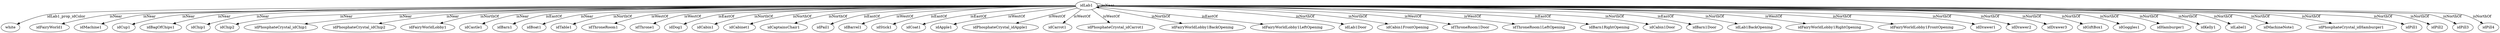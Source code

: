 digraph  {
idLab1 [node_type=entity_node];
white [node_type=property_node];
idFairyWorld1 [node_type=entity_node];
idMachine1 [node_type=entity_node];
idCup1 [node_type=entity_node];
idBagOfChips1 [node_type=entity_node];
idChip1 [node_type=entity_node];
idChip2 [node_type=entity_node];
idPhosphateCrystal_idChip1 [node_type=entity_node];
idPhosphateCrystal_idChip2 [node_type=entity_node];
idFairyWorldLobby1 [node_type=entity_node];
idCastle1 [node_type=entity_node];
idBarn1 [node_type=entity_node];
idBoat1 [node_type=entity_node];
idTable1 [node_type=entity_node];
idThroneRoom1 [node_type=entity_node];
idThrone1 [node_type=entity_node];
idDog1 [node_type=entity_node];
idCabin1 [node_type=entity_node];
idCabinet1 [node_type=entity_node];
idCaptainsChair1 [node_type=entity_node];
idPail1 [node_type=entity_node];
idBarrel1 [node_type=entity_node];
idStick1 [node_type=entity_node];
idCoat1 [node_type=entity_node];
idApple1 [node_type=entity_node];
idPhosphateCrystal_idApple1 [node_type=entity_node];
idCarrot1 [node_type=entity_node];
idPhosphateCrystal_idCarrot1 [node_type=entity_node];
idFairyWorldLobby1BackOpening [node_type=entity_node];
idFairyWorldLobby1LeftOpening [node_type=entity_node];
idLab1Door [node_type=entity_node];
idCabin1FrontOpening [node_type=entity_node];
idThroneRoom1Door [node_type=entity_node];
idThroneRoom1LeftOpening [node_type=entity_node];
idBarn1RightOpening [node_type=entity_node];
idCabin1Door [node_type=entity_node];
idBarn1Door [node_type=entity_node];
idLab1BackOpening [node_type=entity_node];
idFairyWorldLobby1RightOpening [node_type=entity_node];
idFairyWorldLobby1FrontOpening [node_type=entity_node];
idDrawer1 [node_type=entity_node];
idDrawer2 [node_type=entity_node];
idDrawer3 [node_type=entity_node];
idGiftBox1 [node_type=entity_node];
idGoggles1 [node_type=entity_node];
idHamburger1 [node_type=entity_node];
idKelly1 [node_type=entity_node];
idLabel1 [node_type=entity_node];
idMachineNote1 [node_type=entity_node];
idPhosphateCrystal_idHamburger1 [node_type=entity_node];
idPill1 [node_type=entity_node];
idPill2 [node_type=entity_node];
idPill3 [node_type=entity_node];
idPill4 [node_type=entity_node];
idLab1 -> white  [edge_type=property, label=idLab1_prop_idColor];
idLab1 -> idFairyWorld1  [edge_type=relationship, label=isNear];
idLab1 -> idMachine1  [edge_type=relationship, label=isNear];
idLab1 -> idCup1  [edge_type=relationship, label=isNear];
idLab1 -> idBagOfChips1  [edge_type=relationship, label=isNear];
idLab1 -> idChip1  [edge_type=relationship, label=isNear];
idLab1 -> idChip2  [edge_type=relationship, label=isNear];
idLab1 -> idPhosphateCrystal_idChip1  [edge_type=relationship, label=isNear];
idLab1 -> idPhosphateCrystal_idChip2  [edge_type=relationship, label=isNear];
idLab1 -> idFairyWorldLobby1  [edge_type=relationship, label=isNorthOf];
idLab1 -> idCastle1  [edge_type=relationship, label=isNear];
idLab1 -> idBarn1  [edge_type=relationship, label=isEastOf];
idLab1 -> idBoat1  [edge_type=relationship, label=isNear];
idLab1 -> idLab1  [edge_type=relationship, label=isNear];
idLab1 -> idTable1  [edge_type=relationship, label=isNorthOf];
idLab1 -> idThroneRoom1  [edge_type=relationship, label=isWestOf];
idLab1 -> idThrone1  [edge_type=relationship, label=isWestOf];
idLab1 -> idDog1  [edge_type=relationship, label=isEastOf];
idLab1 -> idCabin1  [edge_type=relationship, label=isNorthOf];
idLab1 -> idCabinet1  [edge_type=relationship, label=isNorthOf];
idLab1 -> idCaptainsChair1  [edge_type=relationship, label=isNorthOf];
idLab1 -> idPail1  [edge_type=relationship, label=isEastOf];
idLab1 -> idBarrel1  [edge_type=relationship, label=isWestOf];
idLab1 -> idStick1  [edge_type=relationship, label=isEastOf];
idLab1 -> idCoat1  [edge_type=relationship, label=isEastOf];
idLab1 -> idApple1  [edge_type=relationship, label=isWestOf];
idLab1 -> idPhosphateCrystal_idApple1  [edge_type=relationship, label=isWestOf];
idLab1 -> idCarrot1  [edge_type=relationship, label=isWestOf];
idLab1 -> idPhosphateCrystal_idCarrot1  [edge_type=relationship, label=isWestOf];
idLab1 -> idFairyWorldLobby1BackOpening  [edge_type=relationship, label=isNorthOf];
idLab1 -> idFairyWorldLobby1LeftOpening  [edge_type=relationship, label=isEastOf];
idLab1 -> idLab1Door  [edge_type=relationship, label=isNorthOf];
idLab1 -> idCabin1FrontOpening  [edge_type=relationship, label=isNorthOf];
idLab1 -> idThroneRoom1Door  [edge_type=relationship, label=isWestOf];
idLab1 -> idThroneRoom1LeftOpening  [edge_type=relationship, label=isWestOf];
idLab1 -> idBarn1RightOpening  [edge_type=relationship, label=isEastOf];
idLab1 -> idCabin1Door  [edge_type=relationship, label=isNorthOf];
idLab1 -> idBarn1Door  [edge_type=relationship, label=isEastOf];
idLab1 -> idLab1BackOpening  [edge_type=relationship, label=isNorthOf];
idLab1 -> idFairyWorldLobby1RightOpening  [edge_type=relationship, label=isWestOf];
idLab1 -> idFairyWorldLobby1FrontOpening  [edge_type=relationship, label=isNorthOf];
idLab1 -> idDrawer1  [edge_type=relationship, label=isNorthOf];
idLab1 -> idDrawer2  [edge_type=relationship, label=isNorthOf];
idLab1 -> idDrawer3  [edge_type=relationship, label=isNorthOf];
idLab1 -> idGiftBox1  [edge_type=relationship, label=isNorthOf];
idLab1 -> idGoggles1  [edge_type=relationship, label=isNorthOf];
idLab1 -> idHamburger1  [edge_type=relationship, label=isNorthOf];
idLab1 -> idKelly1  [edge_type=relationship, label=isNorthOf];
idLab1 -> idLabel1  [edge_type=relationship, label=isNorthOf];
idLab1 -> idMachineNote1  [edge_type=relationship, label=isNorthOf];
idLab1 -> idPhosphateCrystal_idHamburger1  [edge_type=relationship, label=isNorthOf];
idLab1 -> idPill1  [edge_type=relationship, label=isNorthOf];
idLab1 -> idPill2  [edge_type=relationship, label=isNorthOf];
idLab1 -> idPill3  [edge_type=relationship, label=isNorthOf];
idLab1 -> idPill4  [edge_type=relationship, label=isNorthOf];
}

